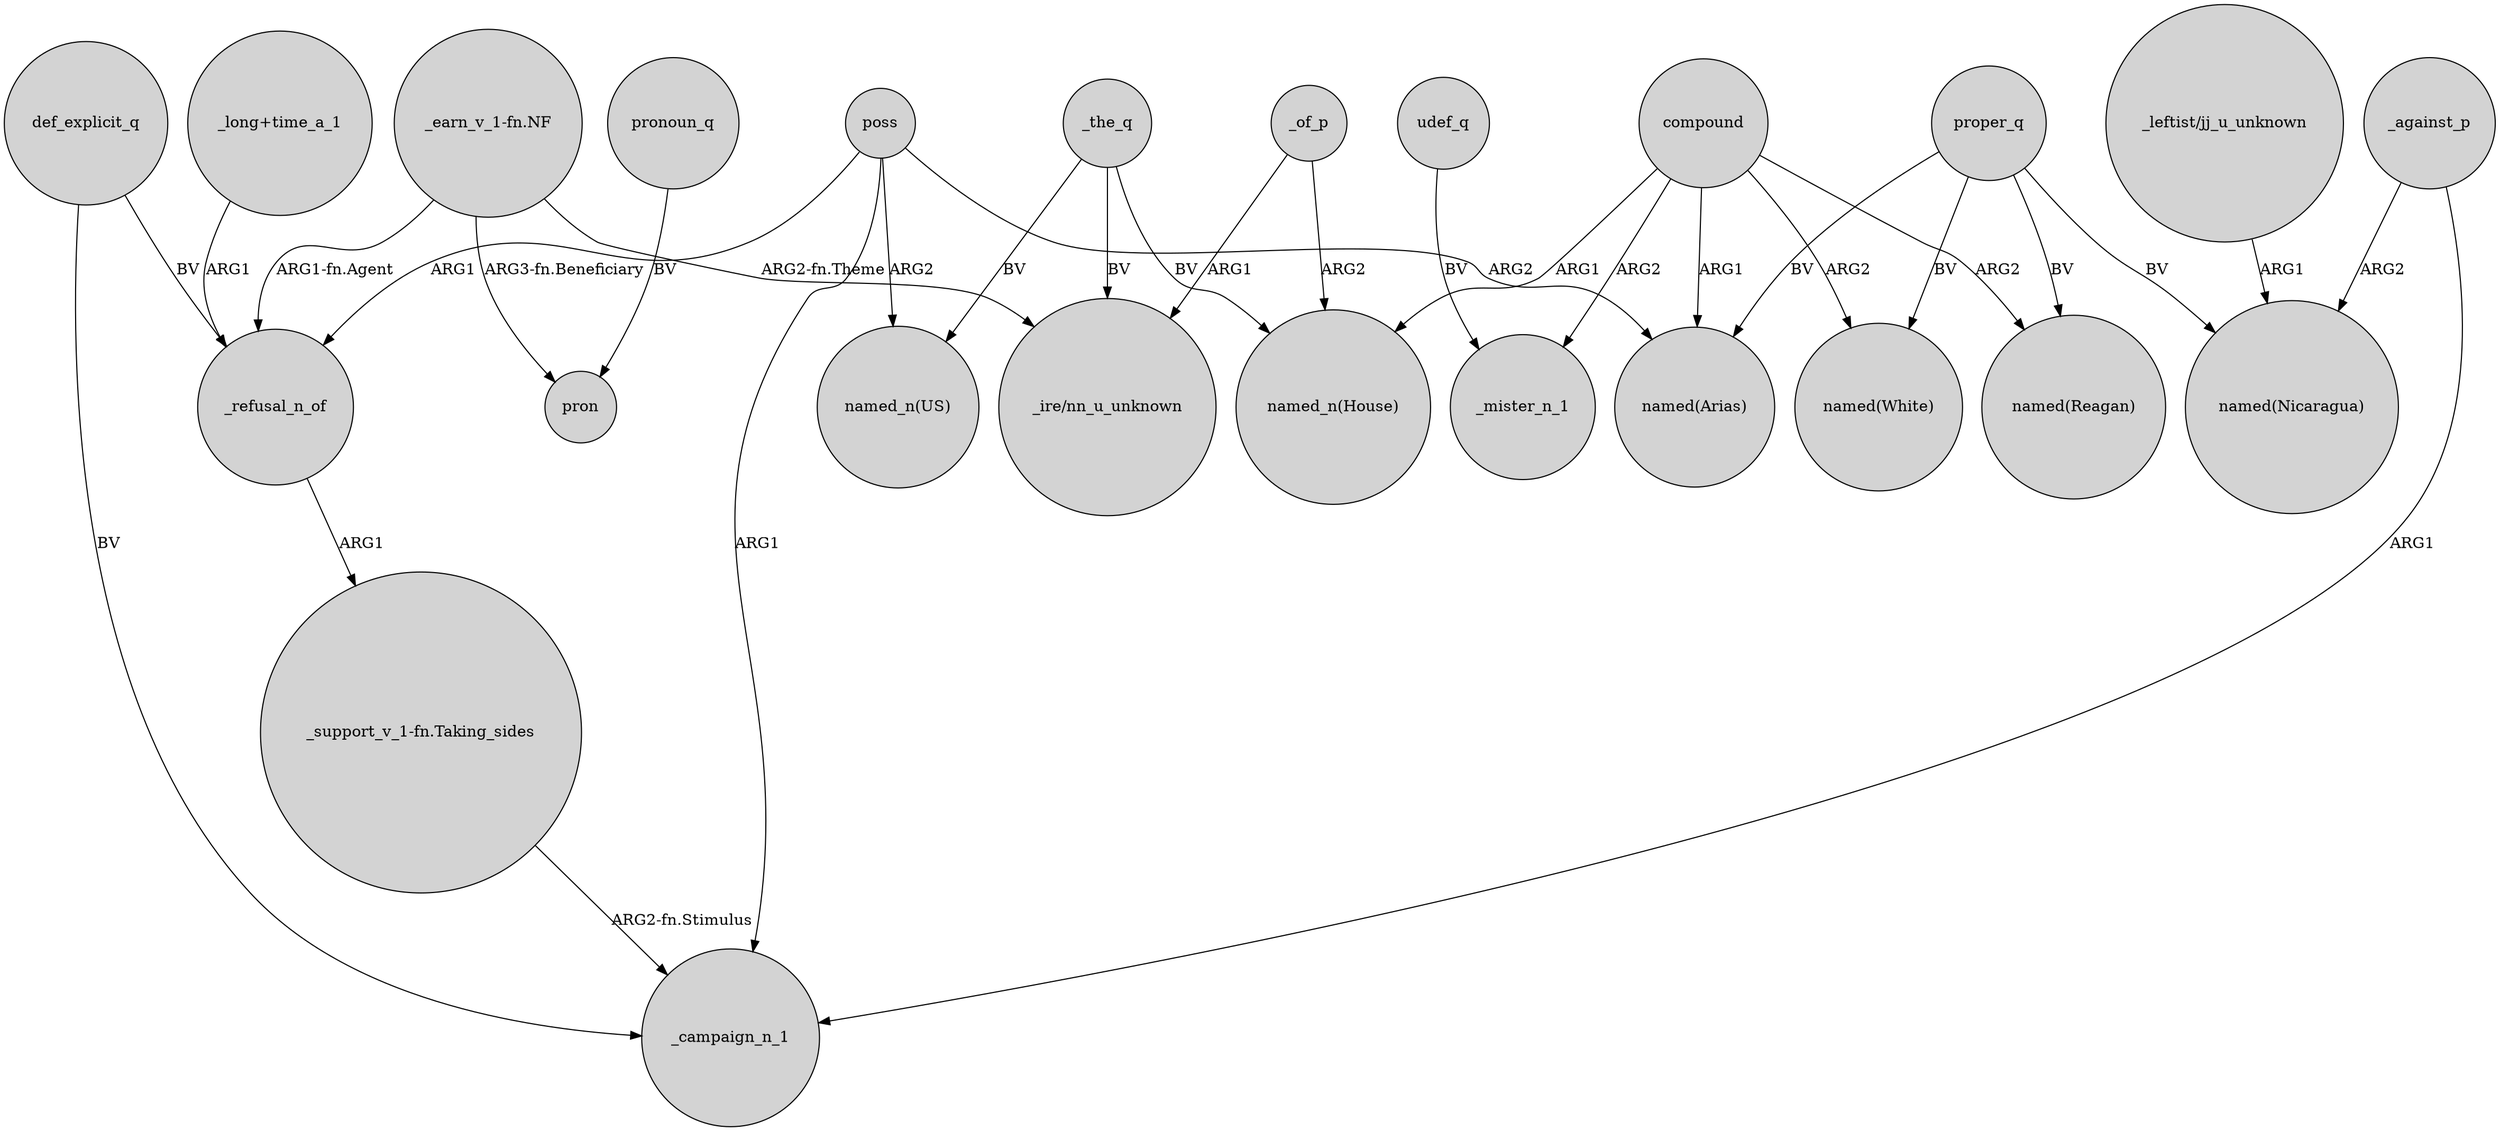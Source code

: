 digraph {
	node [shape=circle style=filled]
	"_long+time_a_1" -> _refusal_n_of [label=ARG1]
	"_support_v_1-fn.Taking_sides" -> _campaign_n_1 [label="ARG2-fn.Stimulus"]
	poss -> _campaign_n_1 [label=ARG1]
	_the_q -> "_ire/nn_u_unknown" [label=BV]
	_against_p -> _campaign_n_1 [label=ARG1]
	def_explicit_q -> _refusal_n_of [label=BV]
	compound -> _mister_n_1 [label=ARG2]
	compound -> "named(White)" [label=ARG2]
	udef_q -> _mister_n_1 [label=BV]
	poss -> _refusal_n_of [label=ARG1]
	_of_p -> "named_n(House)" [label=ARG2]
	compound -> "named_n(House)" [label=ARG1]
	_the_q -> "named_n(House)" [label=BV]
	_the_q -> "named_n(US)" [label=BV]
	compound -> "named(Arias)" [label=ARG1]
	pronoun_q -> pron [label=BV]
	proper_q -> "named(White)" [label=BV]
	def_explicit_q -> _campaign_n_1 [label=BV]
	proper_q -> "named(Arias)" [label=BV]
	"_earn_v_1-fn.NF" -> "_ire/nn_u_unknown" [label="ARG2-fn.Theme"]
	proper_q -> "named(Nicaragua)" [label=BV]
	_of_p -> "_ire/nn_u_unknown" [label=ARG1]
	compound -> "named(Reagan)" [label=ARG2]
	proper_q -> "named(Reagan)" [label=BV]
	"_leftist/jj_u_unknown" -> "named(Nicaragua)" [label=ARG1]
	"_earn_v_1-fn.NF" -> _refusal_n_of [label="ARG1-fn.Agent"]
	poss -> "named(Arias)" [label=ARG2]
	"_earn_v_1-fn.NF" -> pron [label="ARG3-fn.Beneficiary"]
	poss -> "named_n(US)" [label=ARG2]
	_against_p -> "named(Nicaragua)" [label=ARG2]
	_refusal_n_of -> "_support_v_1-fn.Taking_sides" [label=ARG1]
}
